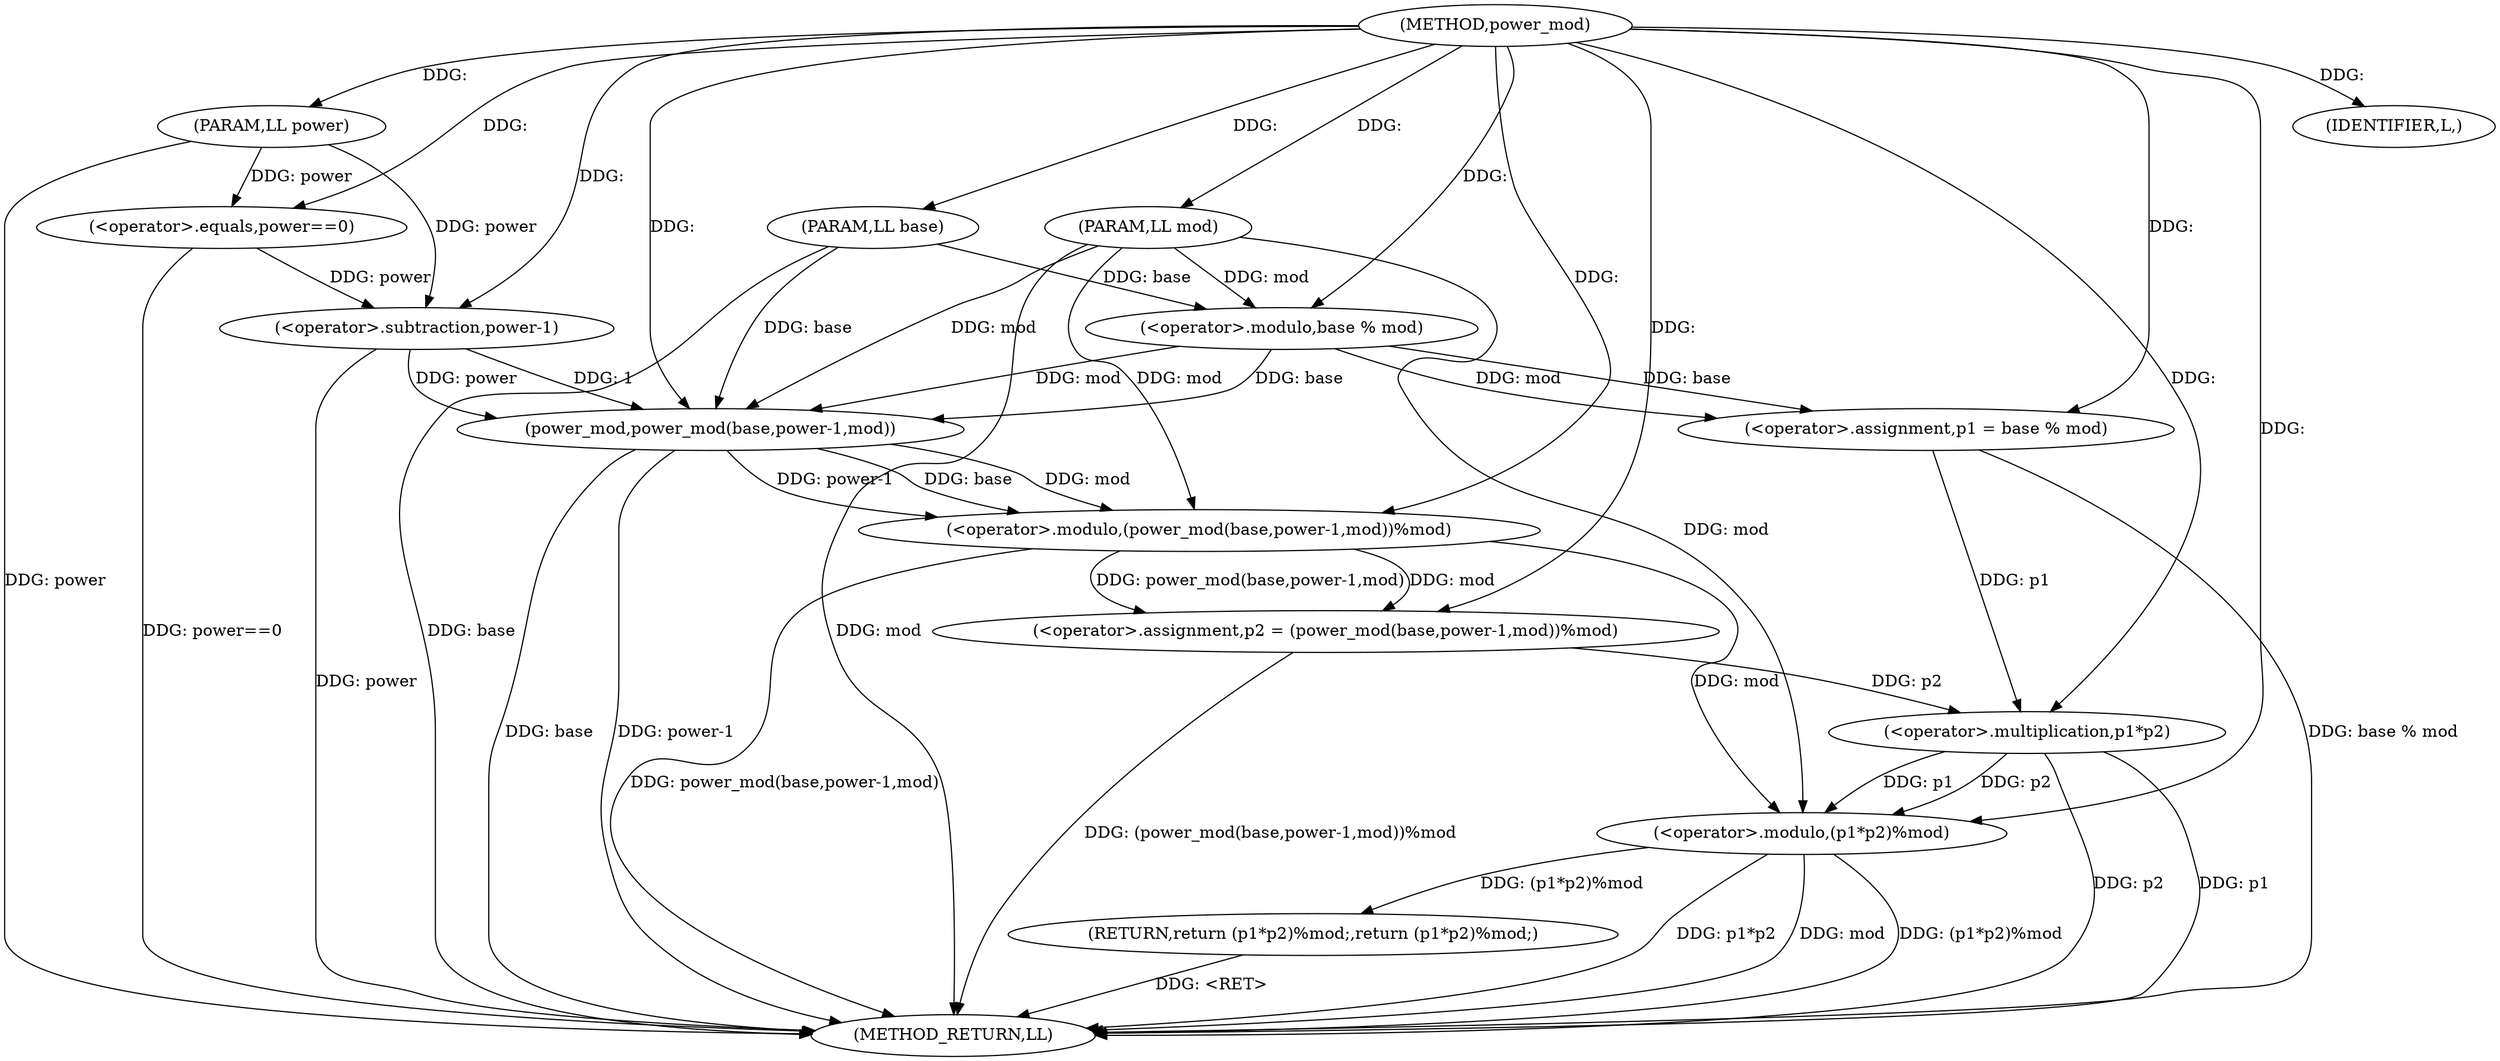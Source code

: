 digraph "power_mod" {  
"1000139" [label = "(METHOD,power_mod)" ]
"1000174" [label = "(METHOD_RETURN,LL)" ]
"1000140" [label = "(PARAM,LL base)" ]
"1000141" [label = "(PARAM,LL power)" ]
"1000142" [label = "(PARAM,LL mod)" ]
"1000149" [label = "(IDENTIFIER,L,)" ]
"1000145" [label = "(<operator>.equals,power==0)" ]
"1000152" [label = "(<operator>.assignment,p1 = base % mod)" ]
"1000158" [label = "(<operator>.assignment,p2 = (power_mod(base,power-1,mod))%mod)" ]
"1000168" [label = "(RETURN,return (p1*p2)%mod;,return (p1*p2)%mod;)" ]
"1000169" [label = "(<operator>.modulo,(p1*p2)%mod)" ]
"1000154" [label = "(<operator>.modulo,base % mod)" ]
"1000160" [label = "(<operator>.modulo,(power_mod(base,power-1,mod))%mod)" ]
"1000161" [label = "(power_mod,power_mod(base,power-1,mod))" ]
"1000170" [label = "(<operator>.multiplication,p1*p2)" ]
"1000163" [label = "(<operator>.subtraction,power-1)" ]
  "1000168" -> "1000174"  [ label = "DDG: <RET>"] 
  "1000140" -> "1000174"  [ label = "DDG: base"] 
  "1000141" -> "1000174"  [ label = "DDG: power"] 
  "1000142" -> "1000174"  [ label = "DDG: mod"] 
  "1000145" -> "1000174"  [ label = "DDG: power==0"] 
  "1000152" -> "1000174"  [ label = "DDG: base % mod"] 
  "1000161" -> "1000174"  [ label = "DDG: base"] 
  "1000163" -> "1000174"  [ label = "DDG: power"] 
  "1000161" -> "1000174"  [ label = "DDG: power-1"] 
  "1000160" -> "1000174"  [ label = "DDG: power_mod(base,power-1,mod)"] 
  "1000158" -> "1000174"  [ label = "DDG: (power_mod(base,power-1,mod))%mod"] 
  "1000170" -> "1000174"  [ label = "DDG: p1"] 
  "1000170" -> "1000174"  [ label = "DDG: p2"] 
  "1000169" -> "1000174"  [ label = "DDG: p1*p2"] 
  "1000169" -> "1000174"  [ label = "DDG: mod"] 
  "1000169" -> "1000174"  [ label = "DDG: (p1*p2)%mod"] 
  "1000139" -> "1000140"  [ label = "DDG: "] 
  "1000139" -> "1000141"  [ label = "DDG: "] 
  "1000139" -> "1000142"  [ label = "DDG: "] 
  "1000139" -> "1000149"  [ label = "DDG: "] 
  "1000154" -> "1000152"  [ label = "DDG: base"] 
  "1000154" -> "1000152"  [ label = "DDG: mod"] 
  "1000160" -> "1000158"  [ label = "DDG: power_mod(base,power-1,mod)"] 
  "1000160" -> "1000158"  [ label = "DDG: mod"] 
  "1000169" -> "1000168"  [ label = "DDG: (p1*p2)%mod"] 
  "1000141" -> "1000145"  [ label = "DDG: power"] 
  "1000139" -> "1000145"  [ label = "DDG: "] 
  "1000139" -> "1000152"  [ label = "DDG: "] 
  "1000139" -> "1000158"  [ label = "DDG: "] 
  "1000140" -> "1000154"  [ label = "DDG: base"] 
  "1000139" -> "1000154"  [ label = "DDG: "] 
  "1000142" -> "1000154"  [ label = "DDG: mod"] 
  "1000161" -> "1000160"  [ label = "DDG: power-1"] 
  "1000161" -> "1000160"  [ label = "DDG: base"] 
  "1000161" -> "1000160"  [ label = "DDG: mod"] 
  "1000142" -> "1000160"  [ label = "DDG: mod"] 
  "1000139" -> "1000160"  [ label = "DDG: "] 
  "1000170" -> "1000169"  [ label = "DDG: p1"] 
  "1000170" -> "1000169"  [ label = "DDG: p2"] 
  "1000160" -> "1000169"  [ label = "DDG: mod"] 
  "1000142" -> "1000169"  [ label = "DDG: mod"] 
  "1000139" -> "1000169"  [ label = "DDG: "] 
  "1000154" -> "1000161"  [ label = "DDG: base"] 
  "1000140" -> "1000161"  [ label = "DDG: base"] 
  "1000139" -> "1000161"  [ label = "DDG: "] 
  "1000163" -> "1000161"  [ label = "DDG: power"] 
  "1000163" -> "1000161"  [ label = "DDG: 1"] 
  "1000154" -> "1000161"  [ label = "DDG: mod"] 
  "1000142" -> "1000161"  [ label = "DDG: mod"] 
  "1000152" -> "1000170"  [ label = "DDG: p1"] 
  "1000139" -> "1000170"  [ label = "DDG: "] 
  "1000158" -> "1000170"  [ label = "DDG: p2"] 
  "1000145" -> "1000163"  [ label = "DDG: power"] 
  "1000141" -> "1000163"  [ label = "DDG: power"] 
  "1000139" -> "1000163"  [ label = "DDG: "] 
}
